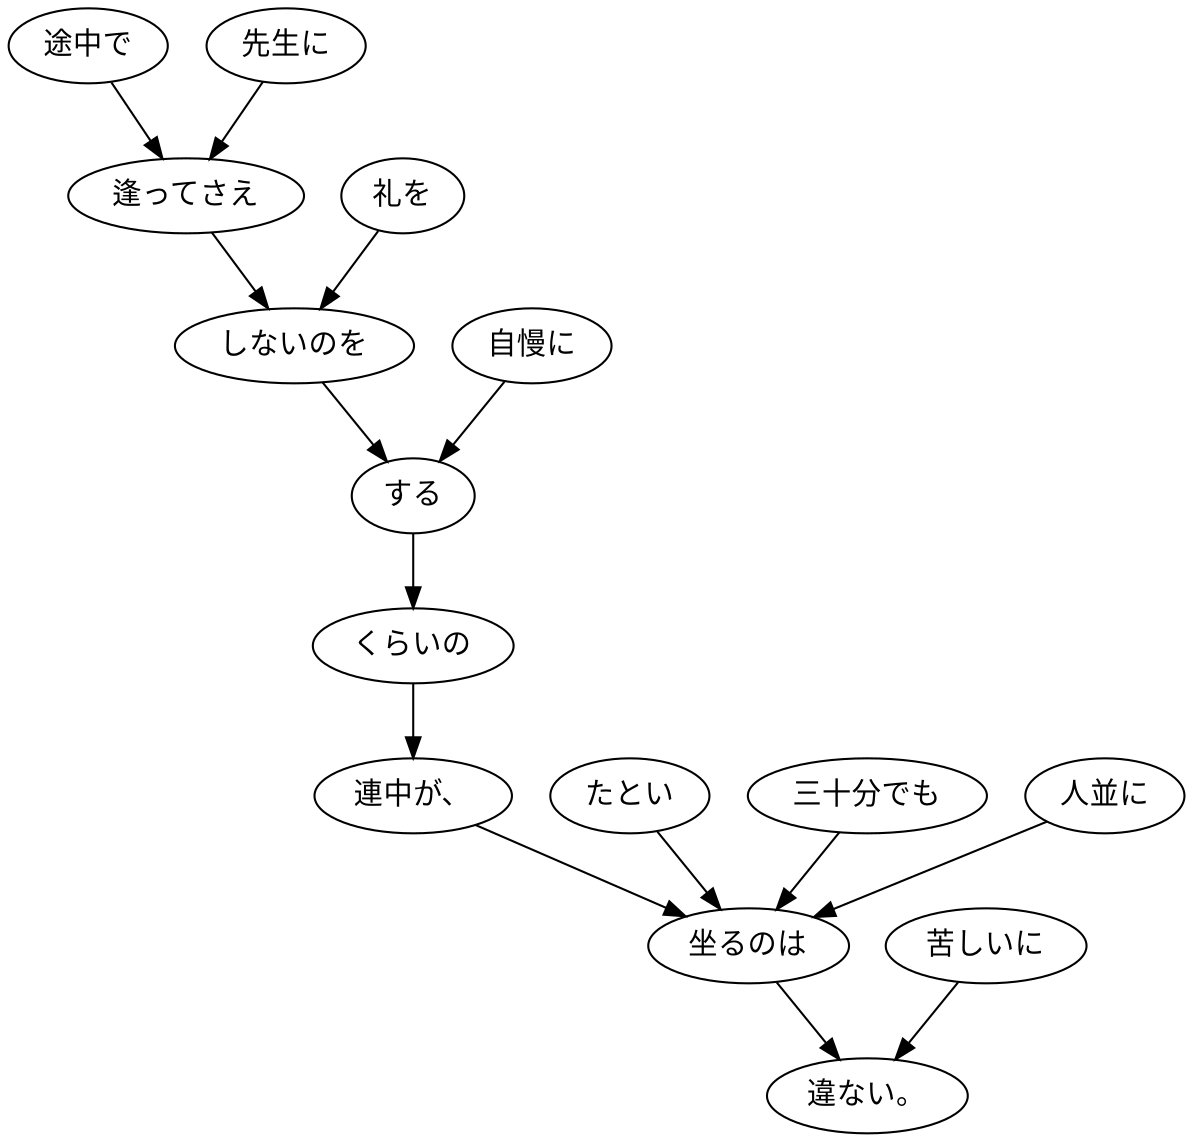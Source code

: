 digraph graph7179 {
	node0 [label="途中で"];
	node1 [label="先生に"];
	node2 [label="逢ってさえ"];
	node3 [label="礼を"];
	node4 [label="しないのを"];
	node5 [label="自慢に"];
	node6 [label="する"];
	node7 [label="くらいの"];
	node8 [label="連中が、"];
	node9 [label="たとい"];
	node10 [label="三十分でも"];
	node11 [label="人並に"];
	node12 [label="坐るのは"];
	node13 [label="苦しいに"];
	node14 [label="違ない。"];
	node0 -> node2;
	node1 -> node2;
	node2 -> node4;
	node3 -> node4;
	node4 -> node6;
	node5 -> node6;
	node6 -> node7;
	node7 -> node8;
	node8 -> node12;
	node9 -> node12;
	node10 -> node12;
	node11 -> node12;
	node12 -> node14;
	node13 -> node14;
}
